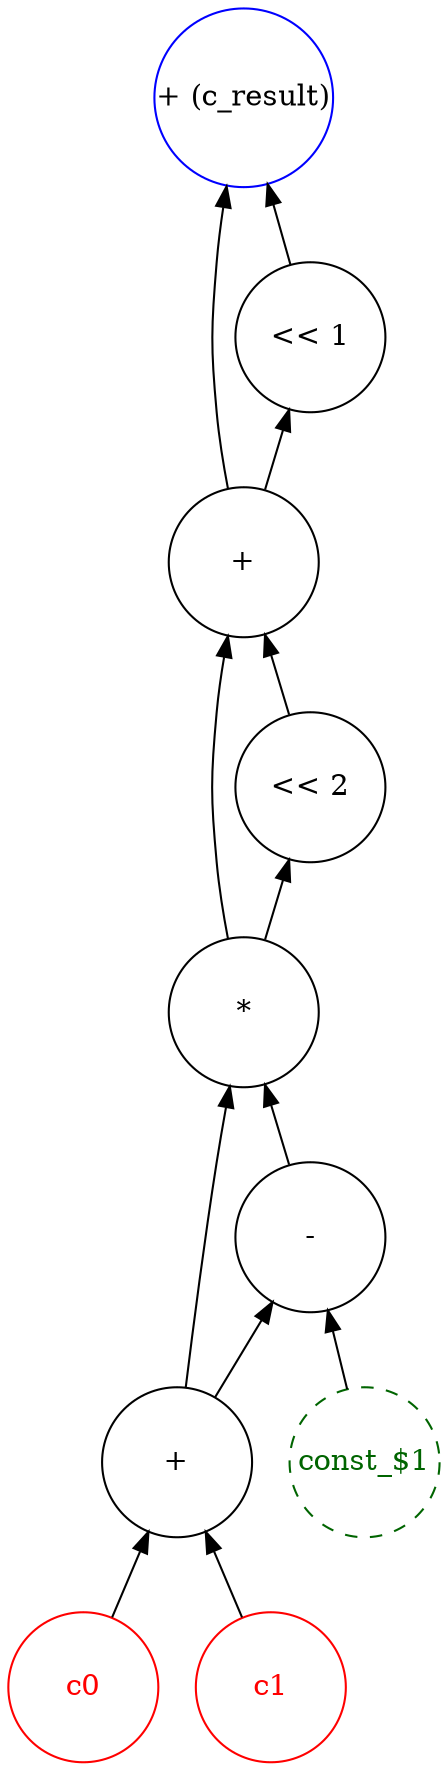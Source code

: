 digraph "hamming_distance" {
node [shape=circle width=1 margin=0]
edge [dir=back]
2 [label="c0" style=solid color=red fontcolor=red]
3 [label="c1" style=solid color=red fontcolor=red]
4 [label="+" style=solid color=black fontcolor=black]
4 -> 2
4 -> 3
1 [label="const_$1" style=dashed color=darkgreen fontcolor=darkgreen]
19 [label="-" style=solid color=black fontcolor=black]
19 -> 1
19 -> 4
20 [label="*" style=solid color=black fontcolor=black]
20 -> 4
20 -> 19
11 [label="<< 2" style=solid color=black fontcolor=black]
11 -> 20
12 [label="+" style=solid color=black fontcolor=black]
12 -> 20
12 -> 11
13 [label="<< 1" style=solid color=black fontcolor=black]
13 -> 12
14 [label="+ (c_result)" style=solid color=blue fontcolor=black]
14 -> 12
14 -> 13
}
